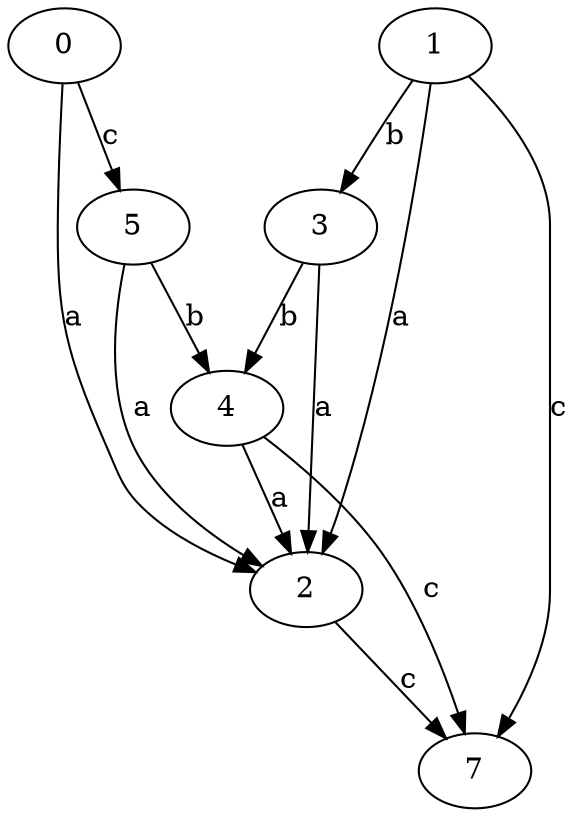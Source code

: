 strict digraph  {
2;
0;
3;
4;
5;
7;
1;
2 -> 7  [label=c];
0 -> 2  [label=a];
0 -> 5  [label=c];
3 -> 2  [label=a];
3 -> 4  [label=b];
4 -> 2  [label=a];
4 -> 7  [label=c];
5 -> 2  [label=a];
5 -> 4  [label=b];
1 -> 2  [label=a];
1 -> 3  [label=b];
1 -> 7  [label=c];
}
